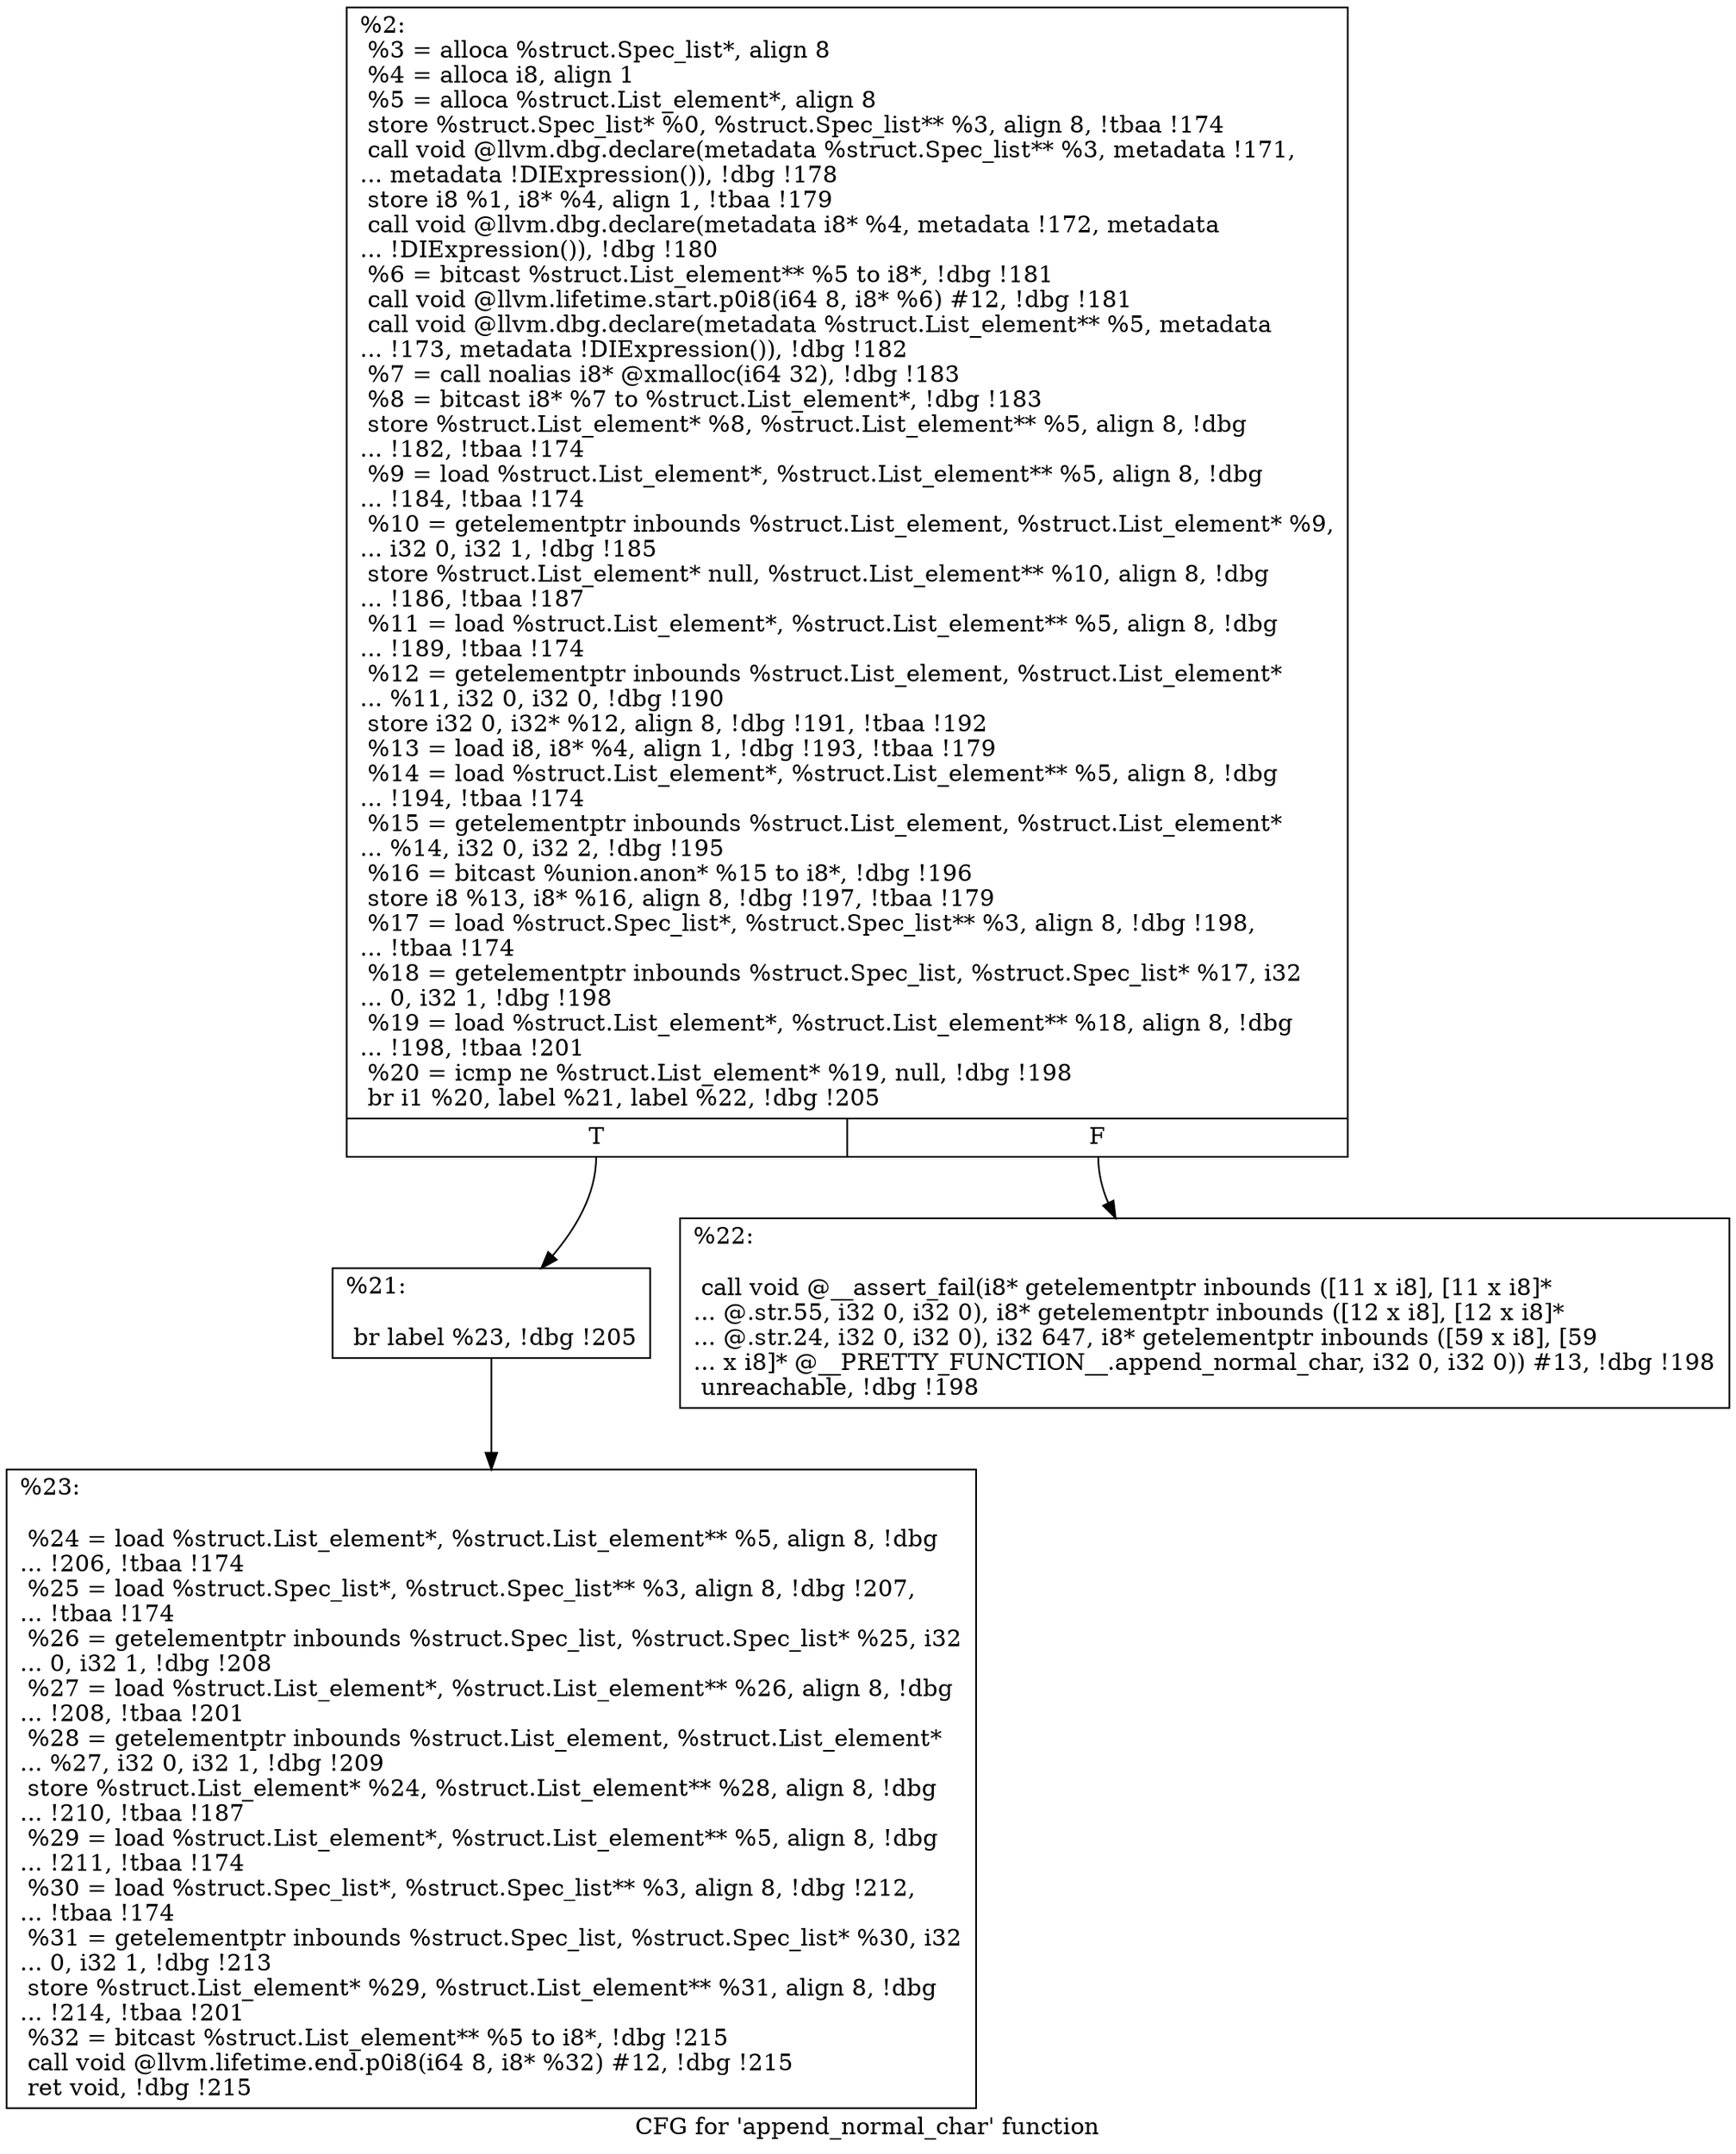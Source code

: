digraph "CFG for 'append_normal_char' function" {
	label="CFG for 'append_normal_char' function";

	Node0x1403c50 [shape=record,label="{%2:\l  %3 = alloca %struct.Spec_list*, align 8\l  %4 = alloca i8, align 1\l  %5 = alloca %struct.List_element*, align 8\l  store %struct.Spec_list* %0, %struct.Spec_list** %3, align 8, !tbaa !174\l  call void @llvm.dbg.declare(metadata %struct.Spec_list** %3, metadata !171,\l... metadata !DIExpression()), !dbg !178\l  store i8 %1, i8* %4, align 1, !tbaa !179\l  call void @llvm.dbg.declare(metadata i8* %4, metadata !172, metadata\l... !DIExpression()), !dbg !180\l  %6 = bitcast %struct.List_element** %5 to i8*, !dbg !181\l  call void @llvm.lifetime.start.p0i8(i64 8, i8* %6) #12, !dbg !181\l  call void @llvm.dbg.declare(metadata %struct.List_element** %5, metadata\l... !173, metadata !DIExpression()), !dbg !182\l  %7 = call noalias i8* @xmalloc(i64 32), !dbg !183\l  %8 = bitcast i8* %7 to %struct.List_element*, !dbg !183\l  store %struct.List_element* %8, %struct.List_element** %5, align 8, !dbg\l... !182, !tbaa !174\l  %9 = load %struct.List_element*, %struct.List_element** %5, align 8, !dbg\l... !184, !tbaa !174\l  %10 = getelementptr inbounds %struct.List_element, %struct.List_element* %9,\l... i32 0, i32 1, !dbg !185\l  store %struct.List_element* null, %struct.List_element** %10, align 8, !dbg\l... !186, !tbaa !187\l  %11 = load %struct.List_element*, %struct.List_element** %5, align 8, !dbg\l... !189, !tbaa !174\l  %12 = getelementptr inbounds %struct.List_element, %struct.List_element*\l... %11, i32 0, i32 0, !dbg !190\l  store i32 0, i32* %12, align 8, !dbg !191, !tbaa !192\l  %13 = load i8, i8* %4, align 1, !dbg !193, !tbaa !179\l  %14 = load %struct.List_element*, %struct.List_element** %5, align 8, !dbg\l... !194, !tbaa !174\l  %15 = getelementptr inbounds %struct.List_element, %struct.List_element*\l... %14, i32 0, i32 2, !dbg !195\l  %16 = bitcast %union.anon* %15 to i8*, !dbg !196\l  store i8 %13, i8* %16, align 8, !dbg !197, !tbaa !179\l  %17 = load %struct.Spec_list*, %struct.Spec_list** %3, align 8, !dbg !198,\l... !tbaa !174\l  %18 = getelementptr inbounds %struct.Spec_list, %struct.Spec_list* %17, i32\l... 0, i32 1, !dbg !198\l  %19 = load %struct.List_element*, %struct.List_element** %18, align 8, !dbg\l... !198, !tbaa !201\l  %20 = icmp ne %struct.List_element* %19, null, !dbg !198\l  br i1 %20, label %21, label %22, !dbg !205\l|{<s0>T|<s1>F}}"];
	Node0x1403c50:s0 -> Node0x1407e30;
	Node0x1403c50:s1 -> Node0x1407e80;
	Node0x1407e30 [shape=record,label="{%21:\l\l  br label %23, !dbg !205\l}"];
	Node0x1407e30 -> Node0x1407ed0;
	Node0x1407e80 [shape=record,label="{%22:\l\l  call void @__assert_fail(i8* getelementptr inbounds ([11 x i8], [11 x i8]*\l... @.str.55, i32 0, i32 0), i8* getelementptr inbounds ([12 x i8], [12 x i8]*\l... @.str.24, i32 0, i32 0), i32 647, i8* getelementptr inbounds ([59 x i8], [59\l... x i8]* @__PRETTY_FUNCTION__.append_normal_char, i32 0, i32 0)) #13, !dbg !198\l  unreachable, !dbg !198\l}"];
	Node0x1407ed0 [shape=record,label="{%23:\l\l  %24 = load %struct.List_element*, %struct.List_element** %5, align 8, !dbg\l... !206, !tbaa !174\l  %25 = load %struct.Spec_list*, %struct.Spec_list** %3, align 8, !dbg !207,\l... !tbaa !174\l  %26 = getelementptr inbounds %struct.Spec_list, %struct.Spec_list* %25, i32\l... 0, i32 1, !dbg !208\l  %27 = load %struct.List_element*, %struct.List_element** %26, align 8, !dbg\l... !208, !tbaa !201\l  %28 = getelementptr inbounds %struct.List_element, %struct.List_element*\l... %27, i32 0, i32 1, !dbg !209\l  store %struct.List_element* %24, %struct.List_element** %28, align 8, !dbg\l... !210, !tbaa !187\l  %29 = load %struct.List_element*, %struct.List_element** %5, align 8, !dbg\l... !211, !tbaa !174\l  %30 = load %struct.Spec_list*, %struct.Spec_list** %3, align 8, !dbg !212,\l... !tbaa !174\l  %31 = getelementptr inbounds %struct.Spec_list, %struct.Spec_list* %30, i32\l... 0, i32 1, !dbg !213\l  store %struct.List_element* %29, %struct.List_element** %31, align 8, !dbg\l... !214, !tbaa !201\l  %32 = bitcast %struct.List_element** %5 to i8*, !dbg !215\l  call void @llvm.lifetime.end.p0i8(i64 8, i8* %32) #12, !dbg !215\l  ret void, !dbg !215\l}"];
}
